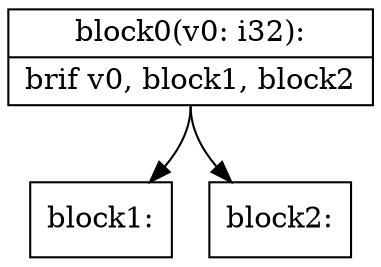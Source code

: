 digraph "u0:0" {
    {rank=min; block0}
    block0 [shape=record, label="{block0(v0: i32):
 | <inst0>brif v0, block1, block2
}"]
    block1 [shape=record, label="{block1:
}"]
    block2 [shape=record, label="{block2:
}"]
    block0:inst0 -> block1
    block0:inst0 -> block2
}
